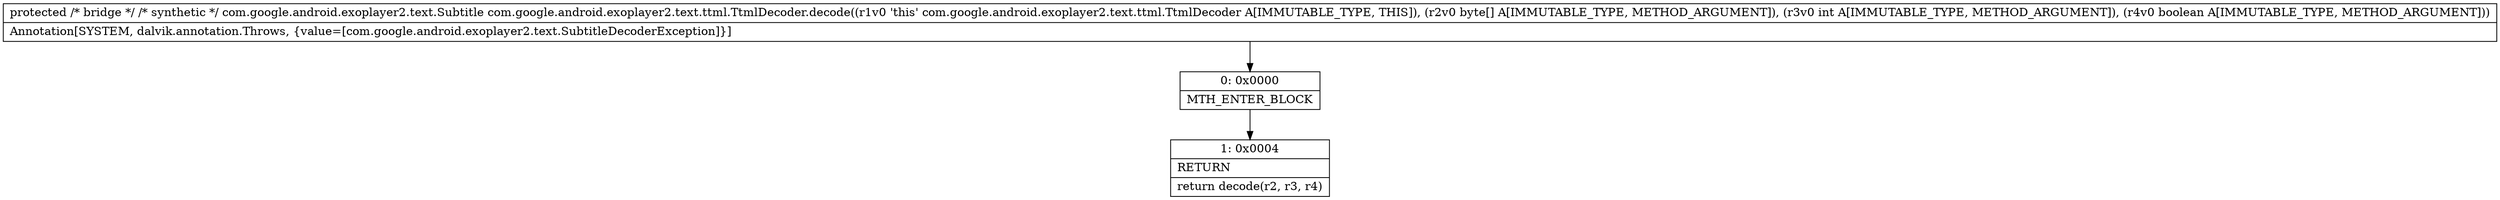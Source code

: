 digraph "CFG forcom.google.android.exoplayer2.text.ttml.TtmlDecoder.decode([BIZ)Lcom\/google\/android\/exoplayer2\/text\/Subtitle;" {
Node_0 [shape=record,label="{0\:\ 0x0000|MTH_ENTER_BLOCK\l}"];
Node_1 [shape=record,label="{1\:\ 0x0004|RETURN\l|return decode(r2, r3, r4)\l}"];
MethodNode[shape=record,label="{protected \/* bridge *\/ \/* synthetic *\/ com.google.android.exoplayer2.text.Subtitle com.google.android.exoplayer2.text.ttml.TtmlDecoder.decode((r1v0 'this' com.google.android.exoplayer2.text.ttml.TtmlDecoder A[IMMUTABLE_TYPE, THIS]), (r2v0 byte[] A[IMMUTABLE_TYPE, METHOD_ARGUMENT]), (r3v0 int A[IMMUTABLE_TYPE, METHOD_ARGUMENT]), (r4v0 boolean A[IMMUTABLE_TYPE, METHOD_ARGUMENT]))  | Annotation[SYSTEM, dalvik.annotation.Throws, \{value=[com.google.android.exoplayer2.text.SubtitleDecoderException]\}]\l}"];
MethodNode -> Node_0;
Node_0 -> Node_1;
}

